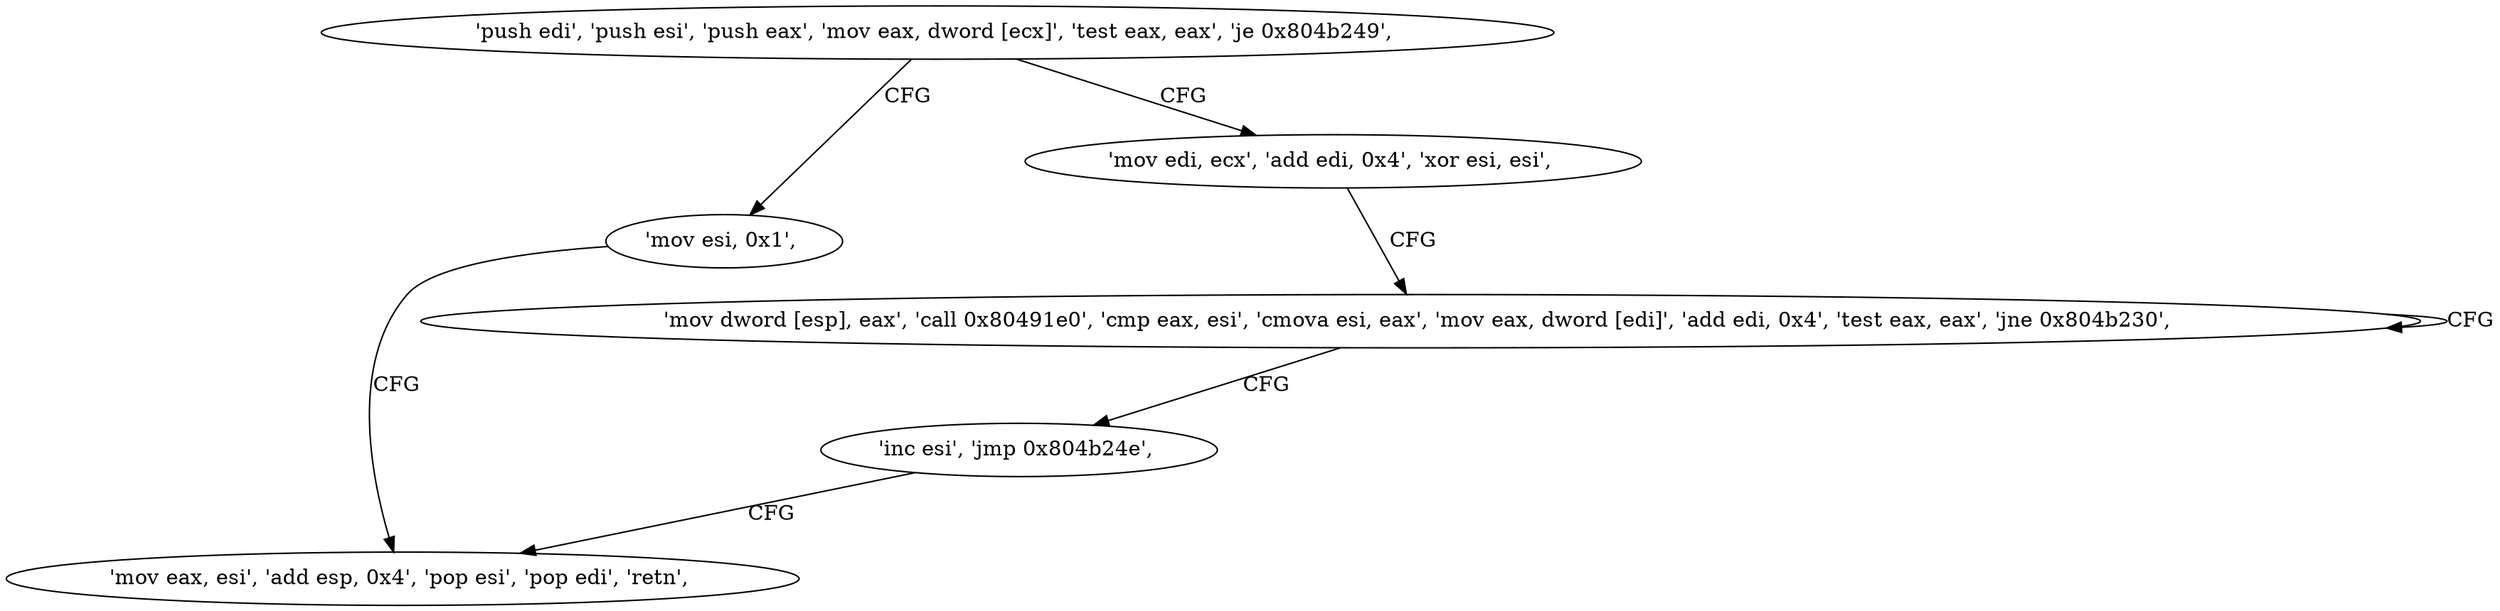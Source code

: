digraph "func" {
"134525472" [label = "'push edi', 'push esi', 'push eax', 'mov eax, dword [ecx]', 'test eax, eax', 'je 0x804b249', " ]
"134525513" [label = "'mov esi, 0x1', " ]
"134525481" [label = "'mov edi, ecx', 'add edi, 0x4', 'xor esi, esi', " ]
"134525518" [label = "'mov eax, esi', 'add esp, 0x4', 'pop esi', 'pop edi', 'retn', " ]
"134525488" [label = "'mov dword [esp], eax', 'call 0x80491e0', 'cmp eax, esi', 'cmova esi, eax', 'mov eax, dword [edi]', 'add edi, 0x4', 'test eax, eax', 'jne 0x804b230', " ]
"134525510" [label = "'inc esi', 'jmp 0x804b24e', " ]
"134525472" -> "134525513" [ label = "CFG" ]
"134525472" -> "134525481" [ label = "CFG" ]
"134525513" -> "134525518" [ label = "CFG" ]
"134525481" -> "134525488" [ label = "CFG" ]
"134525488" -> "134525488" [ label = "CFG" ]
"134525488" -> "134525510" [ label = "CFG" ]
"134525510" -> "134525518" [ label = "CFG" ]
}
